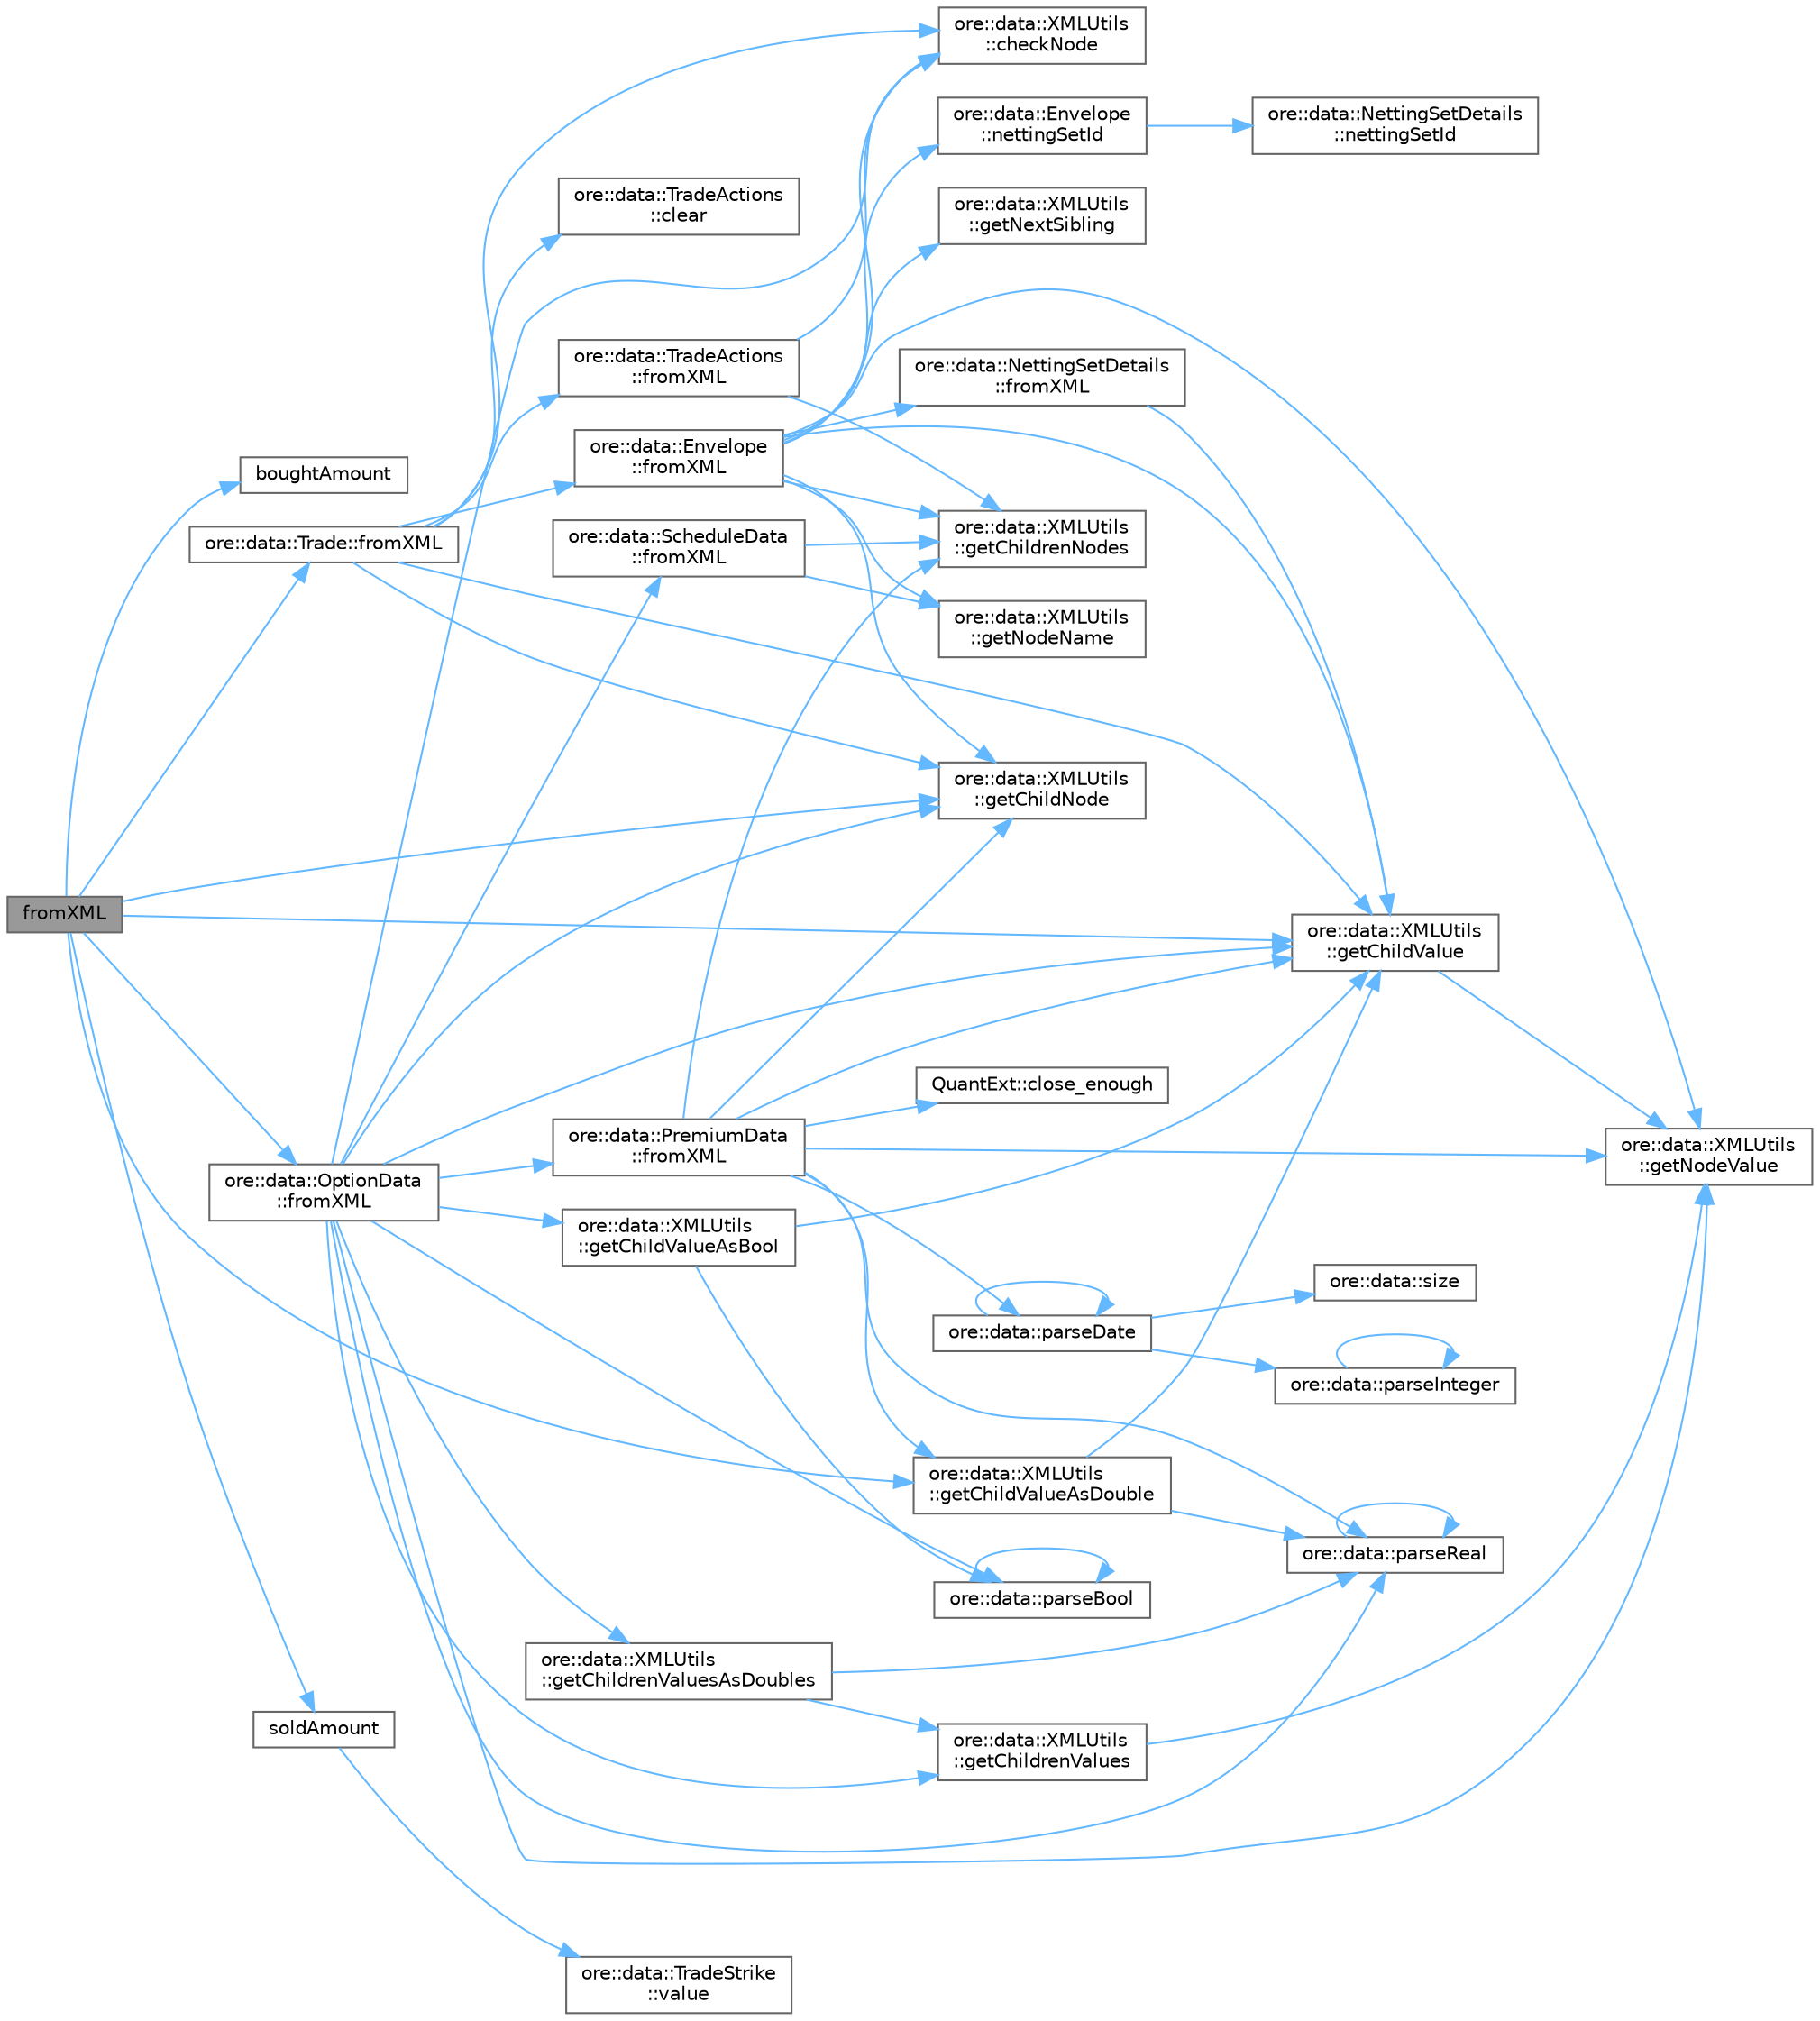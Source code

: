 digraph "fromXML"
{
 // INTERACTIVE_SVG=YES
 // LATEX_PDF_SIZE
  bgcolor="transparent";
  edge [fontname=Helvetica,fontsize=10,labelfontname=Helvetica,labelfontsize=10];
  node [fontname=Helvetica,fontsize=10,shape=box,height=0.2,width=0.4];
  rankdir="LR";
  Node1 [label="fromXML",height=0.2,width=0.4,color="gray40", fillcolor="grey60", style="filled", fontcolor="black",tooltip=" "];
  Node1 -> Node2 [color="steelblue1",style="solid"];
  Node2 [label="boughtAmount",height=0.2,width=0.4,color="grey40", fillcolor="white", style="filled",URL="$classore_1_1data_1_1_fx_option.html#aebaa9c848c5ee2432f15107c02c59a26",tooltip=" "];
  Node1 -> Node3 [color="steelblue1",style="solid"];
  Node3 [label="ore::data::OptionData\l::fromXML",height=0.2,width=0.4,color="grey40", fillcolor="white", style="filled",URL="$classore_1_1data_1_1_option_data.html#a7741ae0fc924943de5bfe02928262eb7",tooltip=" "];
  Node3 -> Node4 [color="steelblue1",style="solid"];
  Node4 [label="ore::data::XMLUtils\l::checkNode",height=0.2,width=0.4,color="grey40", fillcolor="white", style="filled",URL="$classore_1_1data_1_1_x_m_l_utils.html#a37c092916f4bdf10d4fbf6bb9e474db7",tooltip=" "];
  Node3 -> Node5 [color="steelblue1",style="solid"];
  Node5 [label="ore::data::PremiumData\l::fromXML",height=0.2,width=0.4,color="grey40", fillcolor="white", style="filled",URL="$classore_1_1data_1_1_premium_data.html#a7741ae0fc924943de5bfe02928262eb7",tooltip=" "];
  Node5 -> Node6 [color="steelblue1",style="solid"];
  Node6 [label="QuantExt::close_enough",height=0.2,width=0.4,color="grey40", fillcolor="white", style="filled",URL="C:/dev/ORE/documentation/QuantExt/doc/quantext.tag$namespace_quant_ext.html#a1cab4fb6a720eff245acb9f3a7a9e7c5",tooltip=" "];
  Node5 -> Node7 [color="steelblue1",style="solid"];
  Node7 [label="ore::data::XMLUtils\l::getChildNode",height=0.2,width=0.4,color="grey40", fillcolor="white", style="filled",URL="$classore_1_1data_1_1_x_m_l_utils.html#a5f2b91a4af900e85c356cfe807e64501",tooltip=" "];
  Node5 -> Node8 [color="steelblue1",style="solid"];
  Node8 [label="ore::data::XMLUtils\l::getChildrenNodes",height=0.2,width=0.4,color="grey40", fillcolor="white", style="filled",URL="$classore_1_1data_1_1_x_m_l_utils.html#a42678b2a0d7c4052dc19123914359ec1",tooltip="Returns all the children with a given name."];
  Node5 -> Node9 [color="steelblue1",style="solid"];
  Node9 [label="ore::data::XMLUtils\l::getChildValue",height=0.2,width=0.4,color="grey40", fillcolor="white", style="filled",URL="$classore_1_1data_1_1_x_m_l_utils.html#a5a1307174ddefdb3aad6e3bd8cc63b27",tooltip=" "];
  Node9 -> Node10 [color="steelblue1",style="solid"];
  Node10 [label="ore::data::XMLUtils\l::getNodeValue",height=0.2,width=0.4,color="grey40", fillcolor="white", style="filled",URL="$classore_1_1data_1_1_x_m_l_utils.html#a6704501b110fa9d056096df3e05f0df2",tooltip="Get a node's value."];
  Node5 -> Node11 [color="steelblue1",style="solid"];
  Node11 [label="ore::data::XMLUtils\l::getChildValueAsDouble",height=0.2,width=0.4,color="grey40", fillcolor="white", style="filled",URL="$classore_1_1data_1_1_x_m_l_utils.html#a450d9b1fe5949d01160aeb42654d7f1d",tooltip=" "];
  Node11 -> Node9 [color="steelblue1",style="solid"];
  Node11 -> Node12 [color="steelblue1",style="solid"];
  Node12 [label="ore::data::parseReal",height=0.2,width=0.4,color="grey40", fillcolor="white", style="filled",URL="$group__utilities.html#gad1db2a68f9a73667c3b4084d63955bdd",tooltip="Convert text to Real."];
  Node12 -> Node12 [color="steelblue1",style="solid"];
  Node5 -> Node10 [color="steelblue1",style="solid"];
  Node5 -> Node13 [color="steelblue1",style="solid"];
  Node13 [label="ore::data::parseDate",height=0.2,width=0.4,color="grey40", fillcolor="white", style="filled",URL="$group__utilities.html#ga59b5fdda574d90facae95dec2d13040d",tooltip="Convert std::string to QuantLib::Date."];
  Node13 -> Node13 [color="steelblue1",style="solid"];
  Node13 -> Node14 [color="steelblue1",style="solid"];
  Node14 [label="ore::data::parseInteger",height=0.2,width=0.4,color="grey40", fillcolor="white", style="filled",URL="$group__utilities.html#gaecd67eda4fb5f4859bb8f6d383547721",tooltip="Convert text to QuantLib::Integer."];
  Node14 -> Node14 [color="steelblue1",style="solid"];
  Node13 -> Node15 [color="steelblue1",style="solid"];
  Node15 [label="ore::data::size",height=0.2,width=0.4,color="grey40", fillcolor="white", style="filled",URL="$namespaceore_1_1data.html#a777e216dee6069b548bb87da7152699e",tooltip=" "];
  Node5 -> Node12 [color="steelblue1",style="solid"];
  Node3 -> Node16 [color="steelblue1",style="solid"];
  Node16 [label="ore::data::ScheduleData\l::fromXML",height=0.2,width=0.4,color="grey40", fillcolor="white", style="filled",URL="$classore_1_1data_1_1_schedule_data.html#a7741ae0fc924943de5bfe02928262eb7",tooltip=" "];
  Node16 -> Node8 [color="steelblue1",style="solid"];
  Node16 -> Node17 [color="steelblue1",style="solid"];
  Node17 [label="ore::data::XMLUtils\l::getNodeName",height=0.2,width=0.4,color="grey40", fillcolor="white", style="filled",URL="$classore_1_1data_1_1_x_m_l_utils.html#a4e041c36cab0a16681fb41dfbd991882",tooltip="Get and set a node's name."];
  Node3 -> Node7 [color="steelblue1",style="solid"];
  Node3 -> Node18 [color="steelblue1",style="solid"];
  Node18 [label="ore::data::XMLUtils\l::getChildrenValues",height=0.2,width=0.4,color="grey40", fillcolor="white", style="filled",URL="$classore_1_1data_1_1_x_m_l_utils.html#aaf4e8600c620cb901bd271e3ec76d702",tooltip=" "];
  Node18 -> Node10 [color="steelblue1",style="solid"];
  Node3 -> Node19 [color="steelblue1",style="solid"];
  Node19 [label="ore::data::XMLUtils\l::getChildrenValuesAsDoubles",height=0.2,width=0.4,color="grey40", fillcolor="white", style="filled",URL="$classore_1_1data_1_1_x_m_l_utils.html#a22d59f6c82230e427e33c739b8f18f1d",tooltip=" "];
  Node19 -> Node18 [color="steelblue1",style="solid"];
  Node19 -> Node12 [color="steelblue1",style="solid"];
  Node3 -> Node9 [color="steelblue1",style="solid"];
  Node3 -> Node20 [color="steelblue1",style="solid"];
  Node20 [label="ore::data::XMLUtils\l::getChildValueAsBool",height=0.2,width=0.4,color="grey40", fillcolor="white", style="filled",URL="$classore_1_1data_1_1_x_m_l_utils.html#a5dc9d9e82028f69de452d27da6b43db0",tooltip=" "];
  Node20 -> Node9 [color="steelblue1",style="solid"];
  Node20 -> Node21 [color="steelblue1",style="solid"];
  Node21 [label="ore::data::parseBool",height=0.2,width=0.4,color="grey40", fillcolor="white", style="filled",URL="$group__utilities.html#ga94621f11193864fa1338296232dc5be9",tooltip="Convert text to bool."];
  Node21 -> Node21 [color="steelblue1",style="solid"];
  Node3 -> Node10 [color="steelblue1",style="solid"];
  Node3 -> Node21 [color="steelblue1",style="solid"];
  Node3 -> Node12 [color="steelblue1",style="solid"];
  Node1 -> Node22 [color="steelblue1",style="solid"];
  Node22 [label="ore::data::Trade::fromXML",height=0.2,width=0.4,color="grey40", fillcolor="white", style="filled",URL="$classore_1_1data_1_1_trade.html#a7741ae0fc924943de5bfe02928262eb7",tooltip=" "];
  Node22 -> Node4 [color="steelblue1",style="solid"];
  Node22 -> Node23 [color="steelblue1",style="solid"];
  Node23 [label="ore::data::TradeActions\l::clear",height=0.2,width=0.4,color="grey40", fillcolor="white", style="filled",URL="$classore_1_1data_1_1_trade_actions.html#ac8bb3912a3ce86b15842e79d0b421204",tooltip="Clear the trade actions."];
  Node22 -> Node24 [color="steelblue1",style="solid"];
  Node24 [label="ore::data::Envelope\l::fromXML",height=0.2,width=0.4,color="grey40", fillcolor="white", style="filled",URL="$classore_1_1data_1_1_envelope.html#a7741ae0fc924943de5bfe02928262eb7",tooltip=" "];
  Node24 -> Node4 [color="steelblue1",style="solid"];
  Node24 -> Node25 [color="steelblue1",style="solid"];
  Node25 [label="ore::data::NettingSetDetails\l::fromXML",height=0.2,width=0.4,color="grey40", fillcolor="white", style="filled",URL="$classore_1_1data_1_1_netting_set_details.html#a7741ae0fc924943de5bfe02928262eb7",tooltip=" "];
  Node25 -> Node9 [color="steelblue1",style="solid"];
  Node24 -> Node7 [color="steelblue1",style="solid"];
  Node24 -> Node8 [color="steelblue1",style="solid"];
  Node24 -> Node9 [color="steelblue1",style="solid"];
  Node24 -> Node26 [color="steelblue1",style="solid"];
  Node26 [label="ore::data::XMLUtils\l::getNextSibling",height=0.2,width=0.4,color="grey40", fillcolor="white", style="filled",URL="$classore_1_1data_1_1_x_m_l_utils.html#a7fedec5ac495a3e67a9abd7e4aae74aa",tooltip="Get a node's next sibling node."];
  Node24 -> Node17 [color="steelblue1",style="solid"];
  Node24 -> Node10 [color="steelblue1",style="solid"];
  Node24 -> Node27 [color="steelblue1",style="solid"];
  Node27 [label="ore::data::Envelope\l::nettingSetId",height=0.2,width=0.4,color="grey40", fillcolor="white", style="filled",URL="$classore_1_1data_1_1_envelope.html#a9bf8e40febad0782c5855488041ecfd7",tooltip=" "];
  Node27 -> Node28 [color="steelblue1",style="solid"];
  Node28 [label="ore::data::NettingSetDetails\l::nettingSetId",height=0.2,width=0.4,color="grey40", fillcolor="white", style="filled",URL="$classore_1_1data_1_1_netting_set_details.html#a9bf8e40febad0782c5855488041ecfd7",tooltip=" "];
  Node22 -> Node29 [color="steelblue1",style="solid"];
  Node29 [label="ore::data::TradeActions\l::fromXML",height=0.2,width=0.4,color="grey40", fillcolor="white", style="filled",URL="$classore_1_1data_1_1_trade_actions.html#a7741ae0fc924943de5bfe02928262eb7",tooltip=" "];
  Node29 -> Node4 [color="steelblue1",style="solid"];
  Node29 -> Node8 [color="steelblue1",style="solid"];
  Node22 -> Node7 [color="steelblue1",style="solid"];
  Node22 -> Node9 [color="steelblue1",style="solid"];
  Node1 -> Node7 [color="steelblue1",style="solid"];
  Node1 -> Node9 [color="steelblue1",style="solid"];
  Node1 -> Node11 [color="steelblue1",style="solid"];
  Node1 -> Node30 [color="steelblue1",style="solid"];
  Node30 [label="soldAmount",height=0.2,width=0.4,color="grey40", fillcolor="white", style="filled",URL="$classore_1_1data_1_1_fx_option.html#a183d400a1f3c3aed4d1de7e1a964ddf9",tooltip=" "];
  Node30 -> Node31 [color="steelblue1",style="solid"];
  Node31 [label="ore::data::TradeStrike\l::value",height=0.2,width=0.4,color="grey40", fillcolor="white", style="filled",URL="$classore_1_1data_1_1_trade_strike.html#ab0070e2cd9d998541431e9aba2e5583b",tooltip=" "];
}
